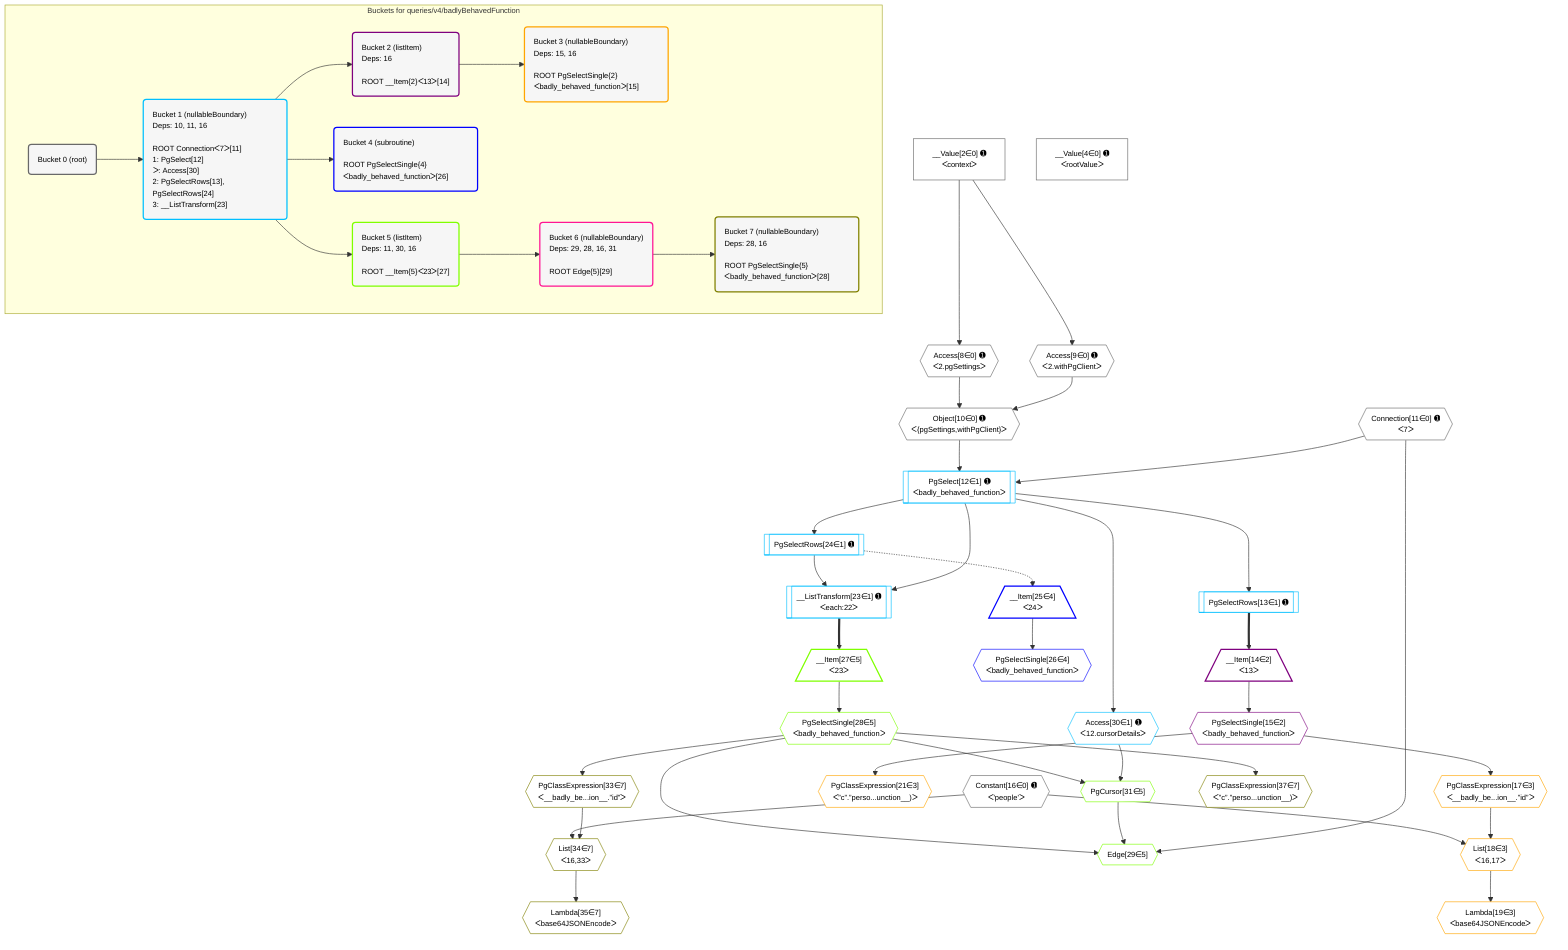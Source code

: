 %%{init: {'themeVariables': { 'fontSize': '12px'}}}%%
graph TD
    classDef path fill:#eee,stroke:#000,color:#000
    classDef plan fill:#fff,stroke-width:1px,color:#000
    classDef itemplan fill:#fff,stroke-width:2px,color:#000
    classDef unbatchedplan fill:#dff,stroke-width:1px,color:#000
    classDef sideeffectplan fill:#fcc,stroke-width:2px,color:#000
    classDef bucket fill:#f6f6f6,color:#000,stroke-width:2px,text-align:left


    %% plan dependencies
    Object10{{"Object[10∈0] ➊<br />ᐸ{pgSettings,withPgClient}ᐳ"}}:::plan
    Access8{{"Access[8∈0] ➊<br />ᐸ2.pgSettingsᐳ"}}:::plan
    Access9{{"Access[9∈0] ➊<br />ᐸ2.withPgClientᐳ"}}:::plan
    Access8 & Access9 --> Object10
    __Value2["__Value[2∈0] ➊<br />ᐸcontextᐳ"]:::plan
    __Value2 --> Access8
    __Value2 --> Access9
    __Value4["__Value[4∈0] ➊<br />ᐸrootValueᐳ"]:::plan
    Connection11{{"Connection[11∈0] ➊<br />ᐸ7ᐳ"}}:::plan
    Constant16{{"Constant[16∈0] ➊<br />ᐸ'people'ᐳ"}}:::plan
    PgSelect12[["PgSelect[12∈1] ➊<br />ᐸbadly_behaved_functionᐳ"]]:::plan
    Object10 & Connection11 --> PgSelect12
    __ListTransform23[["__ListTransform[23∈1] ➊<br />ᐸeach:22ᐳ"]]:::plan
    PgSelectRows24[["PgSelectRows[24∈1] ➊"]]:::plan
    PgSelectRows24 & PgSelect12 --> __ListTransform23
    PgSelectRows13[["PgSelectRows[13∈1] ➊"]]:::plan
    PgSelect12 --> PgSelectRows13
    PgSelect12 --> PgSelectRows24
    Access30{{"Access[30∈1] ➊<br />ᐸ12.cursorDetailsᐳ"}}:::plan
    PgSelect12 --> Access30
    __Item14[/"__Item[14∈2]<br />ᐸ13ᐳ"\]:::itemplan
    PgSelectRows13 ==> __Item14
    PgSelectSingle15{{"PgSelectSingle[15∈2]<br />ᐸbadly_behaved_functionᐳ"}}:::plan
    __Item14 --> PgSelectSingle15
    List18{{"List[18∈3]<br />ᐸ16,17ᐳ"}}:::plan
    PgClassExpression17{{"PgClassExpression[17∈3]<br />ᐸ__badly_be...ion__.”id”ᐳ"}}:::plan
    Constant16 & PgClassExpression17 --> List18
    PgSelectSingle15 --> PgClassExpression17
    Lambda19{{"Lambda[19∈3]<br />ᐸbase64JSONEncodeᐳ"}}:::plan
    List18 --> Lambda19
    PgClassExpression21{{"PgClassExpression[21∈3]<br />ᐸ”c”.”perso...unction__)ᐳ"}}:::plan
    PgSelectSingle15 --> PgClassExpression21
    __Item25[/"__Item[25∈4]<br />ᐸ24ᐳ"\]:::itemplan
    PgSelectRows24 -.-> __Item25
    PgSelectSingle26{{"PgSelectSingle[26∈4]<br />ᐸbadly_behaved_functionᐳ"}}:::plan
    __Item25 --> PgSelectSingle26
    Edge29{{"Edge[29∈5]"}}:::plan
    PgSelectSingle28{{"PgSelectSingle[28∈5]<br />ᐸbadly_behaved_functionᐳ"}}:::plan
    PgCursor31{{"PgCursor[31∈5]"}}:::plan
    PgSelectSingle28 & PgCursor31 & Connection11 --> Edge29
    PgSelectSingle28 & Access30 --> PgCursor31
    __Item27[/"__Item[27∈5]<br />ᐸ23ᐳ"\]:::itemplan
    __ListTransform23 ==> __Item27
    __Item27 --> PgSelectSingle28
    List34{{"List[34∈7]<br />ᐸ16,33ᐳ"}}:::plan
    PgClassExpression33{{"PgClassExpression[33∈7]<br />ᐸ__badly_be...ion__.”id”ᐳ"}}:::plan
    Constant16 & PgClassExpression33 --> List34
    PgSelectSingle28 --> PgClassExpression33
    Lambda35{{"Lambda[35∈7]<br />ᐸbase64JSONEncodeᐳ"}}:::plan
    List34 --> Lambda35
    PgClassExpression37{{"PgClassExpression[37∈7]<br />ᐸ”c”.”perso...unction__)ᐳ"}}:::plan
    PgSelectSingle28 --> PgClassExpression37

    %% define steps

    subgraph "Buckets for queries/v4/badlyBehavedFunction"
    Bucket0("Bucket 0 (root)"):::bucket
    classDef bucket0 stroke:#696969
    class Bucket0,__Value2,__Value4,Access8,Access9,Object10,Connection11,Constant16 bucket0
    Bucket1("Bucket 1 (nullableBoundary)<br />Deps: 10, 11, 16<br /><br />ROOT Connectionᐸ7ᐳ[11]<br />1: PgSelect[12]<br />ᐳ: Access[30]<br />2: PgSelectRows[13], PgSelectRows[24]<br />3: __ListTransform[23]"):::bucket
    classDef bucket1 stroke:#00bfff
    class Bucket1,PgSelect12,PgSelectRows13,__ListTransform23,PgSelectRows24,Access30 bucket1
    Bucket2("Bucket 2 (listItem)<br />Deps: 16<br /><br />ROOT __Item{2}ᐸ13ᐳ[14]"):::bucket
    classDef bucket2 stroke:#7f007f
    class Bucket2,__Item14,PgSelectSingle15 bucket2
    Bucket3("Bucket 3 (nullableBoundary)<br />Deps: 15, 16<br /><br />ROOT PgSelectSingle{2}ᐸbadly_behaved_functionᐳ[15]"):::bucket
    classDef bucket3 stroke:#ffa500
    class Bucket3,PgClassExpression17,List18,Lambda19,PgClassExpression21 bucket3
    Bucket4("Bucket 4 (subroutine)<br /><br />ROOT PgSelectSingle{4}ᐸbadly_behaved_functionᐳ[26]"):::bucket
    classDef bucket4 stroke:#0000ff
    class Bucket4,__Item25,PgSelectSingle26 bucket4
    Bucket5("Bucket 5 (listItem)<br />Deps: 11, 30, 16<br /><br />ROOT __Item{5}ᐸ23ᐳ[27]"):::bucket
    classDef bucket5 stroke:#7fff00
    class Bucket5,__Item27,PgSelectSingle28,Edge29,PgCursor31 bucket5
    Bucket6("Bucket 6 (nullableBoundary)<br />Deps: 29, 28, 16, 31<br /><br />ROOT Edge{5}[29]"):::bucket
    classDef bucket6 stroke:#ff1493
    class Bucket6 bucket6
    Bucket7("Bucket 7 (nullableBoundary)<br />Deps: 28, 16<br /><br />ROOT PgSelectSingle{5}ᐸbadly_behaved_functionᐳ[28]"):::bucket
    classDef bucket7 stroke:#808000
    class Bucket7,PgClassExpression33,List34,Lambda35,PgClassExpression37 bucket7
    Bucket0 --> Bucket1
    Bucket1 --> Bucket2 & Bucket4 & Bucket5
    Bucket2 --> Bucket3
    Bucket5 --> Bucket6
    Bucket6 --> Bucket7
    end